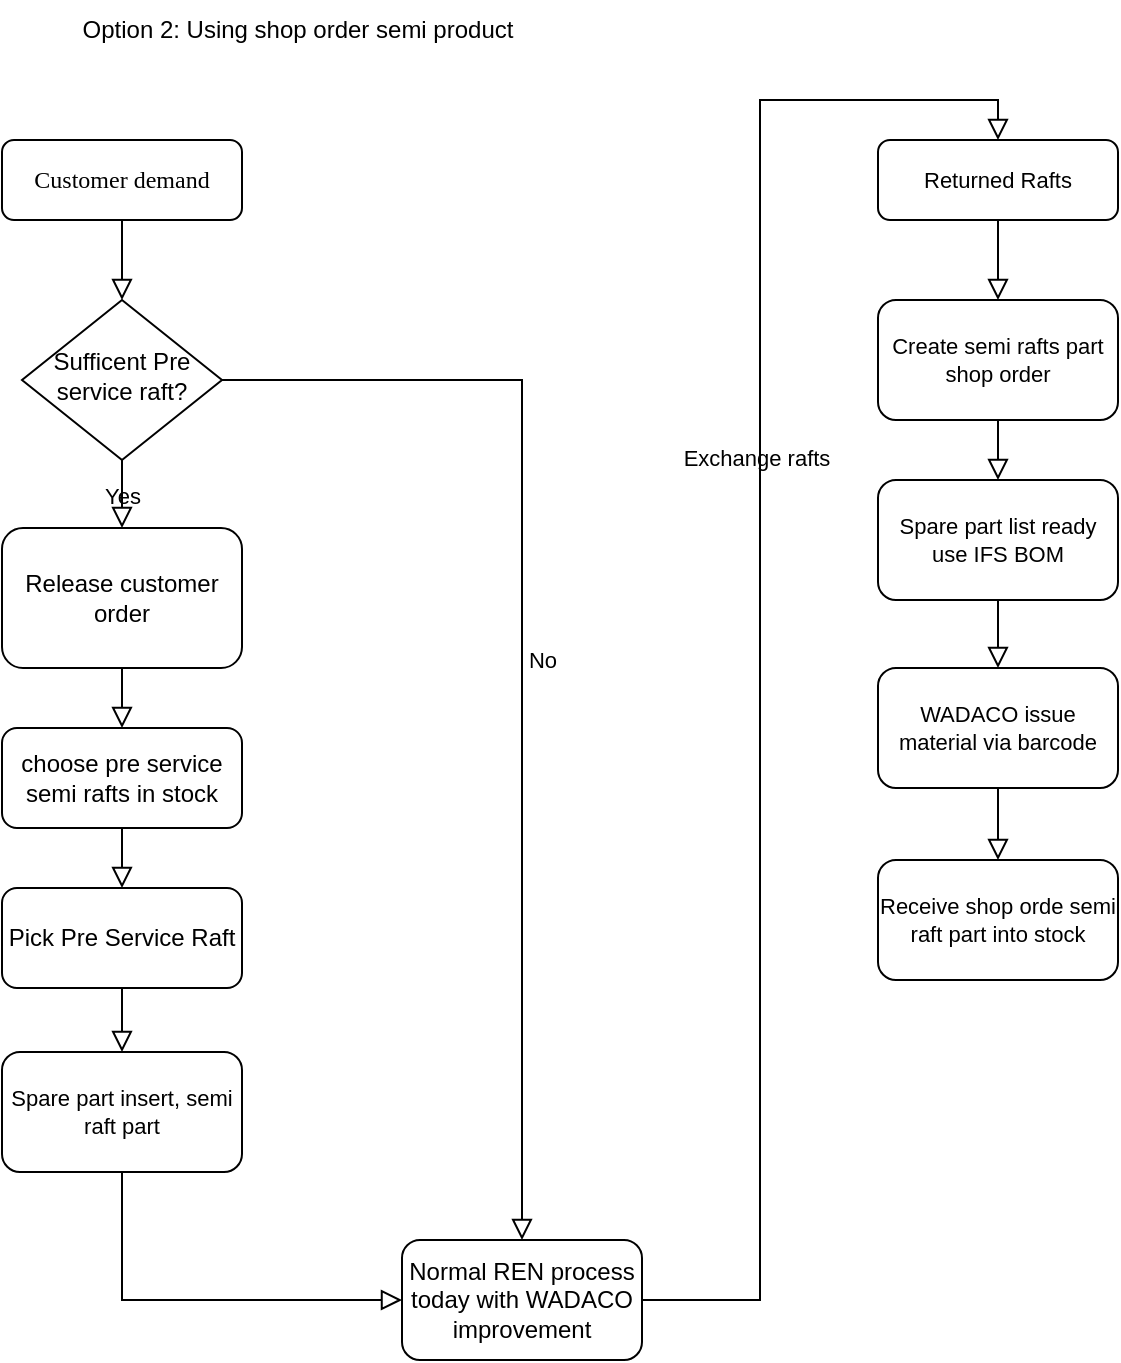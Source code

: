 <mxfile version="25.0.3">
  <diagram id="C5RBs43oDa-KdzZeNtuy" name="Page-1">
    <mxGraphModel dx="1434" dy="738" grid="1" gridSize="10" guides="1" tooltips="1" connect="1" arrows="1" fold="1" page="1" pageScale="1" pageWidth="827" pageHeight="1169" math="0" shadow="0">
      <root>
        <mxCell id="WIyWlLk6GJQsqaUBKTNV-0" />
        <mxCell id="WIyWlLk6GJQsqaUBKTNV-1" parent="WIyWlLk6GJQsqaUBKTNV-0" />
        <mxCell id="WIyWlLk6GJQsqaUBKTNV-2" value="" style="rounded=0;html=1;jettySize=auto;orthogonalLoop=1;fontSize=11;endArrow=block;endFill=0;endSize=8;strokeWidth=1;shadow=0;labelBackgroundColor=none;edgeStyle=orthogonalEdgeStyle;" parent="WIyWlLk6GJQsqaUBKTNV-1" source="WIyWlLk6GJQsqaUBKTNV-3" target="WIyWlLk6GJQsqaUBKTNV-6" edge="1">
          <mxGeometry relative="1" as="geometry" />
        </mxCell>
        <mxCell id="WIyWlLk6GJQsqaUBKTNV-3" value="&lt;font face=&quot;Verdana&quot;&gt;Customer demand&lt;/font&gt;" style="rounded=1;whiteSpace=wrap;html=1;fontSize=12;glass=0;strokeWidth=1;shadow=0;" parent="WIyWlLk6GJQsqaUBKTNV-1" vertex="1">
          <mxGeometry x="167" y="80" width="120" height="40" as="geometry" />
        </mxCell>
        <mxCell id="WIyWlLk6GJQsqaUBKTNV-5" value="No" style="edgeStyle=orthogonalEdgeStyle;rounded=0;html=1;jettySize=auto;orthogonalLoop=1;fontSize=11;endArrow=block;endFill=0;endSize=8;strokeWidth=1;shadow=0;labelBackgroundColor=none;entryX=0.5;entryY=0;entryDx=0;entryDy=0;" parent="WIyWlLk6GJQsqaUBKTNV-1" source="WIyWlLk6GJQsqaUBKTNV-6" target="YTLM1UgtK1OACf1yfTNr-18" edge="1">
          <mxGeometry y="10" relative="1" as="geometry">
            <mxPoint as="offset" />
            <mxPoint x="327" y="200" as="targetPoint" />
          </mxGeometry>
        </mxCell>
        <mxCell id="YTLM1UgtK1OACf1yfTNr-13" style="edgeStyle=orthogonalEdgeStyle;shape=connector;rounded=0;orthogonalLoop=1;jettySize=auto;html=1;exitX=0.5;exitY=1;exitDx=0;exitDy=0;entryX=0.5;entryY=0;entryDx=0;entryDy=0;shadow=0;strokeColor=default;strokeWidth=1;align=center;verticalAlign=middle;fontFamily=Helvetica;fontSize=11;fontColor=default;labelBackgroundColor=none;endArrow=block;endFill=0;endSize=8;" parent="WIyWlLk6GJQsqaUBKTNV-1" source="WIyWlLk6GJQsqaUBKTNV-6" target="YTLM1UgtK1OACf1yfTNr-1" edge="1">
          <mxGeometry relative="1" as="geometry" />
        </mxCell>
        <mxCell id="YTLM1UgtK1OACf1yfTNr-14" value="Yes" style="edgeLabel;html=1;align=center;verticalAlign=middle;resizable=0;points=[];fontFamily=Helvetica;fontSize=11;fontColor=default;labelBackgroundColor=none;" parent="YTLM1UgtK1OACf1yfTNr-13" vertex="1" connectable="0">
          <mxGeometry x="0.059" relative="1" as="geometry">
            <mxPoint as="offset" />
          </mxGeometry>
        </mxCell>
        <mxCell id="WIyWlLk6GJQsqaUBKTNV-6" value="Sufficent Pre service raft?" style="rhombus;whiteSpace=wrap;html=1;shadow=0;fontFamily=Helvetica;fontSize=12;align=center;strokeWidth=1;spacing=6;spacingTop=-4;" parent="WIyWlLk6GJQsqaUBKTNV-1" vertex="1">
          <mxGeometry x="177" y="160" width="100" height="80" as="geometry" />
        </mxCell>
        <mxCell id="YTLM1UgtK1OACf1yfTNr-0" value="Option 2: Using shop order semi product" style="text;strokeColor=none;align=center;fillColor=none;html=1;verticalAlign=middle;whiteSpace=wrap;rounded=0;" parent="WIyWlLk6GJQsqaUBKTNV-1" vertex="1">
          <mxGeometry x="190" y="10" width="250" height="30" as="geometry" />
        </mxCell>
        <mxCell id="YTLM1UgtK1OACf1yfTNr-1" value="Release customer order" style="rounded=1;whiteSpace=wrap;html=1;" parent="WIyWlLk6GJQsqaUBKTNV-1" vertex="1">
          <mxGeometry x="167" y="274" width="120" height="70" as="geometry" />
        </mxCell>
        <mxCell id="YTLM1UgtK1OACf1yfTNr-11" value="" style="edgeStyle=orthogonalEdgeStyle;shape=connector;rounded=0;orthogonalLoop=1;jettySize=auto;html=1;shadow=0;strokeColor=default;strokeWidth=1;align=center;verticalAlign=middle;fontFamily=Helvetica;fontSize=11;fontColor=default;labelBackgroundColor=none;endArrow=block;endFill=0;endSize=8;" parent="WIyWlLk6GJQsqaUBKTNV-1" source="YTLM1UgtK1OACf1yfTNr-2" target="YTLM1UgtK1OACf1yfTNr-7" edge="1">
          <mxGeometry relative="1" as="geometry" />
        </mxCell>
        <mxCell id="YTLM1UgtK1OACf1yfTNr-2" value="choose pre service semi rafts in stock" style="rounded=1;whiteSpace=wrap;html=1;" parent="WIyWlLk6GJQsqaUBKTNV-1" vertex="1">
          <mxGeometry x="167" y="374" width="120" height="50" as="geometry" />
        </mxCell>
        <mxCell id="YTLM1UgtK1OACf1yfTNr-6" value="" style="rounded=0;html=1;jettySize=auto;orthogonalLoop=1;fontSize=11;endArrow=block;endFill=0;endSize=8;strokeWidth=1;shadow=0;labelBackgroundColor=none;edgeStyle=orthogonalEdgeStyle;entryX=0.5;entryY=0;entryDx=0;entryDy=0;exitX=0.442;exitY=1;exitDx=0;exitDy=0;exitPerimeter=0;" parent="WIyWlLk6GJQsqaUBKTNV-1" source="YTLM1UgtK1OACf1yfTNr-1" target="YTLM1UgtK1OACf1yfTNr-2" edge="1">
          <mxGeometry relative="1" as="geometry">
            <mxPoint x="237" y="130" as="sourcePoint" />
            <mxPoint x="237" y="180" as="targetPoint" />
          </mxGeometry>
        </mxCell>
        <mxCell id="YTLM1UgtK1OACf1yfTNr-15" value="" style="edgeStyle=orthogonalEdgeStyle;shape=connector;rounded=0;orthogonalLoop=1;jettySize=auto;html=1;shadow=0;strokeColor=default;strokeWidth=1;align=center;verticalAlign=middle;fontFamily=Helvetica;fontSize=11;fontColor=default;labelBackgroundColor=none;endArrow=block;endFill=0;endSize=8;" parent="WIyWlLk6GJQsqaUBKTNV-1" source="YTLM1UgtK1OACf1yfTNr-7" target="YTLM1UgtK1OACf1yfTNr-12" edge="1">
          <mxGeometry relative="1" as="geometry" />
        </mxCell>
        <mxCell id="YTLM1UgtK1OACf1yfTNr-7" value="Pick Pre Service Raft" style="rounded=1;whiteSpace=wrap;html=1;" parent="WIyWlLk6GJQsqaUBKTNV-1" vertex="1">
          <mxGeometry x="167" y="454" width="120" height="50" as="geometry" />
        </mxCell>
        <mxCell id="YTLM1UgtK1OACf1yfTNr-17" style="edgeStyle=orthogonalEdgeStyle;shape=connector;rounded=0;orthogonalLoop=1;jettySize=auto;html=1;exitX=0.5;exitY=1;exitDx=0;exitDy=0;entryX=0;entryY=0.5;entryDx=0;entryDy=0;shadow=0;strokeColor=default;strokeWidth=1;align=center;verticalAlign=middle;fontFamily=Helvetica;fontSize=11;fontColor=default;labelBackgroundColor=none;endArrow=block;endFill=0;endSize=8;" parent="WIyWlLk6GJQsqaUBKTNV-1" source="YTLM1UgtK1OACf1yfTNr-12" target="YTLM1UgtK1OACf1yfTNr-18" edge="1">
          <mxGeometry relative="1" as="geometry">
            <mxPoint x="227" y="630" as="targetPoint" />
          </mxGeometry>
        </mxCell>
        <mxCell id="YTLM1UgtK1OACf1yfTNr-12" value="Spare part insert, semi raft part" style="rounded=1;whiteSpace=wrap;html=1;fontFamily=Helvetica;fontSize=11;fontColor=default;labelBackgroundColor=none;" parent="WIyWlLk6GJQsqaUBKTNV-1" vertex="1">
          <mxGeometry x="167" y="536" width="120" height="60" as="geometry" />
        </mxCell>
        <mxCell id="irxJISRJAq3c94Vwhtzy-0" style="edgeStyle=orthogonalEdgeStyle;rounded=0;orthogonalLoop=1;jettySize=auto;html=1;exitX=1;exitY=0.5;exitDx=0;exitDy=0;entryX=0.5;entryY=0;entryDx=0;entryDy=0;shadow=0;strokeColor=default;strokeWidth=1;align=center;verticalAlign=middle;fontFamily=Helvetica;fontSize=11;fontColor=default;labelBackgroundColor=none;endArrow=block;endFill=0;endSize=8;" parent="WIyWlLk6GJQsqaUBKTNV-1" source="YTLM1UgtK1OACf1yfTNr-18" target="YTLM1UgtK1OACf1yfTNr-20" edge="1">
          <mxGeometry relative="1" as="geometry">
            <mxPoint x="510" y="660" as="targetPoint" />
          </mxGeometry>
        </mxCell>
        <mxCell id="irxJISRJAq3c94Vwhtzy-2" value="Exchange rafts" style="edgeLabel;html=1;align=center;verticalAlign=middle;resizable=0;points=[];fontFamily=Helvetica;fontSize=11;fontColor=default;labelBackgroundColor=none;fillColor=none;gradientColor=none;" parent="irxJISRJAq3c94Vwhtzy-0" vertex="1" connectable="0">
          <mxGeometry x="0.203" y="2" relative="1" as="geometry">
            <mxPoint as="offset" />
          </mxGeometry>
        </mxCell>
        <mxCell id="YTLM1UgtK1OACf1yfTNr-18" value="&lt;span style=&quot;font-size: 12px;&quot;&gt;Normal REN process today with WADACO improvement&lt;/span&gt;" style="whiteSpace=wrap;html=1;fontSize=11;rounded=1;labelBackgroundColor=none;" parent="WIyWlLk6GJQsqaUBKTNV-1" vertex="1">
          <mxGeometry x="367" y="630" width="120" height="60" as="geometry" />
        </mxCell>
        <mxCell id="irxJISRJAq3c94Vwhtzy-3" value="" style="edgeStyle=orthogonalEdgeStyle;rounded=0;orthogonalLoop=1;jettySize=auto;html=1;fontFamily=Helvetica;fontSize=11;fontColor=default;labelBackgroundColor=none;resizable=0;shadow=0;strokeColor=default;strokeWidth=1;align=center;verticalAlign=middle;endArrow=block;endFill=0;endSize=8;" parent="WIyWlLk6GJQsqaUBKTNV-1" source="YTLM1UgtK1OACf1yfTNr-20" target="irxJISRJAq3c94Vwhtzy-1" edge="1">
          <mxGeometry relative="1" as="geometry" />
        </mxCell>
        <mxCell id="YTLM1UgtK1OACf1yfTNr-20" value="Returned Rafts" style="rounded=1;whiteSpace=wrap;html=1;fontFamily=Helvetica;fontSize=11;fontColor=default;labelBackgroundColor=none;" parent="WIyWlLk6GJQsqaUBKTNV-1" vertex="1">
          <mxGeometry x="605" y="80" width="120" height="40" as="geometry" />
        </mxCell>
        <mxCell id="irxJISRJAq3c94Vwhtzy-5" style="edgeStyle=orthogonalEdgeStyle;shape=connector;rounded=0;orthogonalLoop=1;jettySize=auto;html=1;exitX=0.5;exitY=1;exitDx=0;exitDy=0;entryX=0.5;entryY=0;entryDx=0;entryDy=0;shadow=0;strokeColor=default;strokeWidth=1;align=center;verticalAlign=middle;fontFamily=Helvetica;fontSize=11;fontColor=default;labelBackgroundColor=none;endArrow=block;endFill=0;endSize=8;" parent="WIyWlLk6GJQsqaUBKTNV-1" source="irxJISRJAq3c94Vwhtzy-1" target="irxJISRJAq3c94Vwhtzy-4" edge="1">
          <mxGeometry relative="1" as="geometry" />
        </mxCell>
        <mxCell id="irxJISRJAq3c94Vwhtzy-1" value="Create semi rafts part shop order" style="rounded=1;whiteSpace=wrap;html=1;align=center;verticalAlign=middle;fontFamily=Helvetica;fontSize=11;fontColor=default;labelBackgroundColor=none;resizable=0;fillColor=none;gradientColor=none;" parent="WIyWlLk6GJQsqaUBKTNV-1" vertex="1">
          <mxGeometry x="605" y="160" width="120" height="60" as="geometry" />
        </mxCell>
        <mxCell id="irxJISRJAq3c94Vwhtzy-7" style="edgeStyle=orthogonalEdgeStyle;shape=connector;rounded=0;orthogonalLoop=1;jettySize=auto;html=1;exitX=0.5;exitY=1;exitDx=0;exitDy=0;entryX=0.5;entryY=0;entryDx=0;entryDy=0;shadow=0;strokeColor=default;strokeWidth=1;align=center;verticalAlign=middle;fontFamily=Helvetica;fontSize=11;fontColor=default;labelBackgroundColor=none;endArrow=block;endFill=0;endSize=8;" parent="WIyWlLk6GJQsqaUBKTNV-1" source="irxJISRJAq3c94Vwhtzy-4" target="irxJISRJAq3c94Vwhtzy-6" edge="1">
          <mxGeometry relative="1" as="geometry" />
        </mxCell>
        <mxCell id="irxJISRJAq3c94Vwhtzy-4" value="Spare part list ready&lt;div&gt;use IFS BOM&lt;/div&gt;" style="rounded=1;whiteSpace=wrap;html=1;align=center;verticalAlign=middle;fontFamily=Helvetica;fontSize=11;fontColor=default;labelBackgroundColor=none;resizable=0;fillColor=none;gradientColor=none;" parent="WIyWlLk6GJQsqaUBKTNV-1" vertex="1">
          <mxGeometry x="605" y="250" width="120" height="60" as="geometry" />
        </mxCell>
        <mxCell id="irxJISRJAq3c94Vwhtzy-6" value="WADACO issue material via barcode" style="rounded=1;whiteSpace=wrap;html=1;align=center;verticalAlign=middle;fontFamily=Helvetica;fontSize=11;fontColor=default;labelBackgroundColor=none;resizable=0;fillColor=none;gradientColor=none;" parent="WIyWlLk6GJQsqaUBKTNV-1" vertex="1">
          <mxGeometry x="605" y="344" width="120" height="60" as="geometry" />
        </mxCell>
        <mxCell id="irxJISRJAq3c94Vwhtzy-11" value="" style="edgeStyle=orthogonalEdgeStyle;shape=connector;rounded=0;orthogonalLoop=1;jettySize=auto;html=1;shadow=0;strokeColor=default;strokeWidth=1;align=center;verticalAlign=middle;fontFamily=Helvetica;fontSize=11;fontColor=default;labelBackgroundColor=none;endArrow=block;endFill=0;endSize=8;exitX=0.5;exitY=1;exitDx=0;exitDy=0;entryX=0.5;entryY=0;entryDx=0;entryDy=0;" parent="WIyWlLk6GJQsqaUBKTNV-1" source="irxJISRJAq3c94Vwhtzy-6" target="irxJISRJAq3c94Vwhtzy-9" edge="1">
          <mxGeometry relative="1" as="geometry" />
        </mxCell>
        <mxCell id="irxJISRJAq3c94Vwhtzy-9" value="Receive shop orde semi raft part into stock" style="rounded=1;whiteSpace=wrap;html=1;align=center;verticalAlign=middle;fontFamily=Helvetica;fontSize=11;fontColor=default;labelBackgroundColor=none;resizable=0;fillColor=none;gradientColor=none;" parent="WIyWlLk6GJQsqaUBKTNV-1" vertex="1">
          <mxGeometry x="605" y="440" width="120" height="60" as="geometry" />
        </mxCell>
      </root>
    </mxGraphModel>
  </diagram>
</mxfile>
